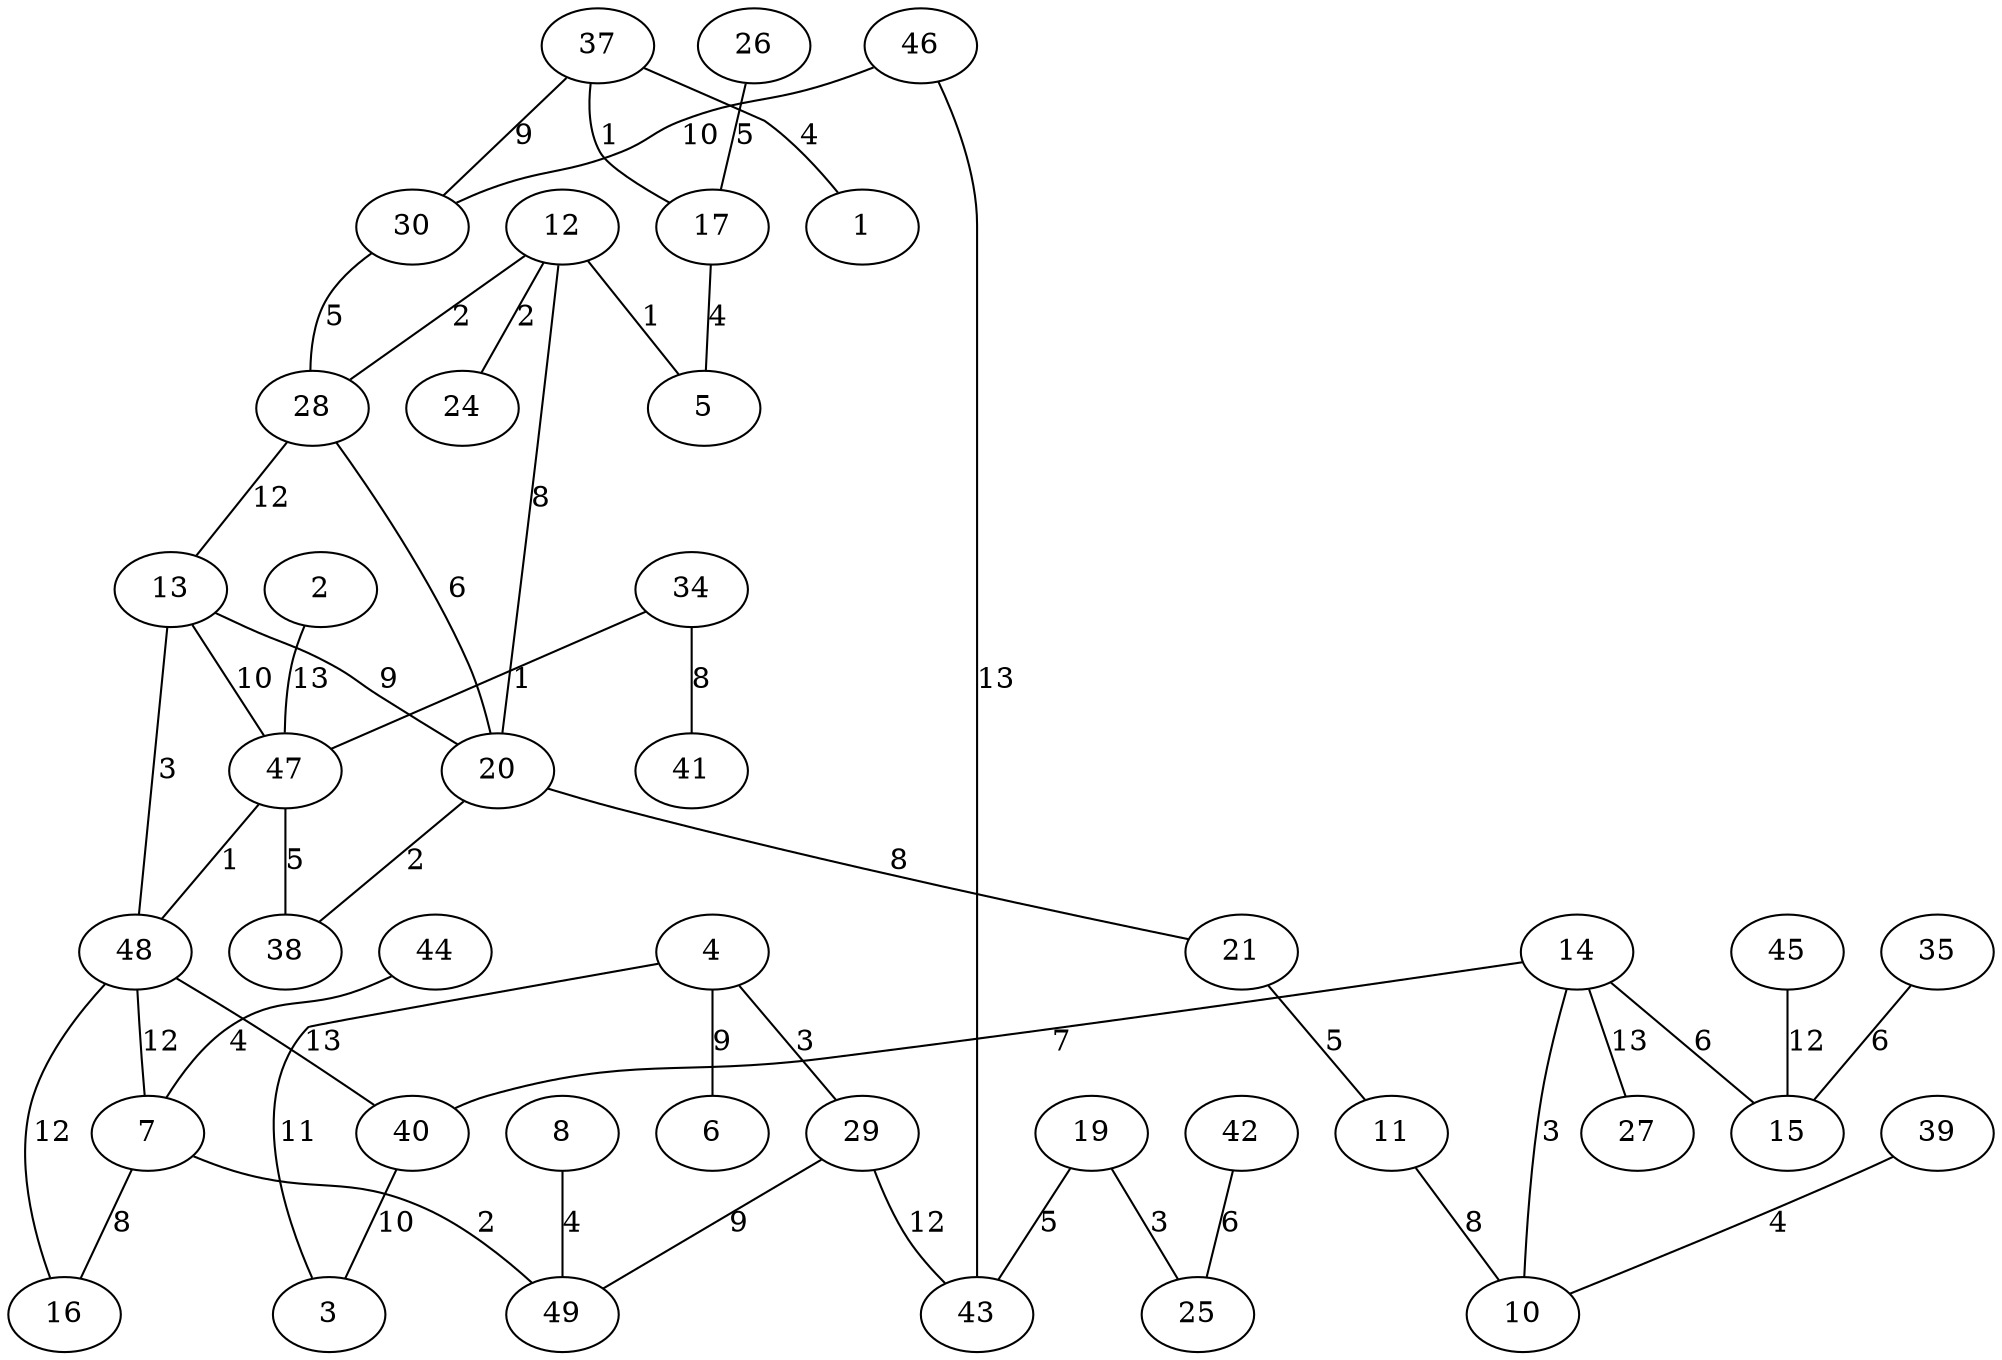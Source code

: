 graph G_1_MST {
    46;
    30;
    19;
    43;
    8;
    49;
    4;
    3;
    6;
    14;
    10;
    12;
    28;
    20;
    38;
    37;
    40;
    13;
    26;
    17;
    7;
    16;
    2;
    47;
    5;
    45;
    15;
    24;
    44;
    29;
    11;
    27;
    48;
    42;
    25;
    39;
    21;
    1;
    34;
    41;
    35;
    46 -- 30 [label="10"];
    19 -- 43 [label="5"];
    8 -- 49 [label="4"];
    4 -- 3 [label="11"];
    4 -- 6 [label="9"];
    14 -- 10 [label="3"];
    12 -- 28 [label="2"];
    20 -- 38 [label="2"];
    37 -- 30 [label="9"];
    14 -- 40 [label="7"];
    13 -- 20 [label="9"];
    26 -- 17 [label="5"];
    7 -- 16 [label="8"];
    2 -- 47 [label="13"];
    17 -- 5 [label="4"];
    20 -- 28 [label="6"];
    13 -- 47 [label="10"];
    45 -- 15 [label="12"];
    12 -- 24 [label="2"];
    37 -- 17 [label="1"];
    14 -- 15 [label="6"];
    7 -- 49 [label="2"];
    44 -- 7 [label="4"];
    29 -- 49 [label="9"];
    4 -- 29 [label="3"];
    11 -- 10 [label="8"];
    29 -- 43 [label="12"];
    14 -- 27 [label="13"];
    48 -- 7 [label="12"];
    48 -- 13 [label="3"];
    42 -- 25 [label="6"];
    40 -- 3 [label="10"];
    48 -- 16 [label="12"];
    47 -- 48 [label="1"];
    39 -- 10 [label="4"];
    12 -- 5 [label="1"];
    21 -- 11 [label="5"];
    37 -- 1 [label="4"];
    20 -- 21 [label="8"];
    46 -- 43 [label="13"];
    48 -- 40 [label="13"];
    12 -- 20 [label="8"];
    28 -- 13 [label="12"];
    19 -- 25 [label="3"];
    34 -- 41 [label="8"];
    34 -- 47 [label="1"];
    30 -- 28 [label="5"];
    47 -- 38 [label="5"];
    35 -- 15 [label="6"];
}